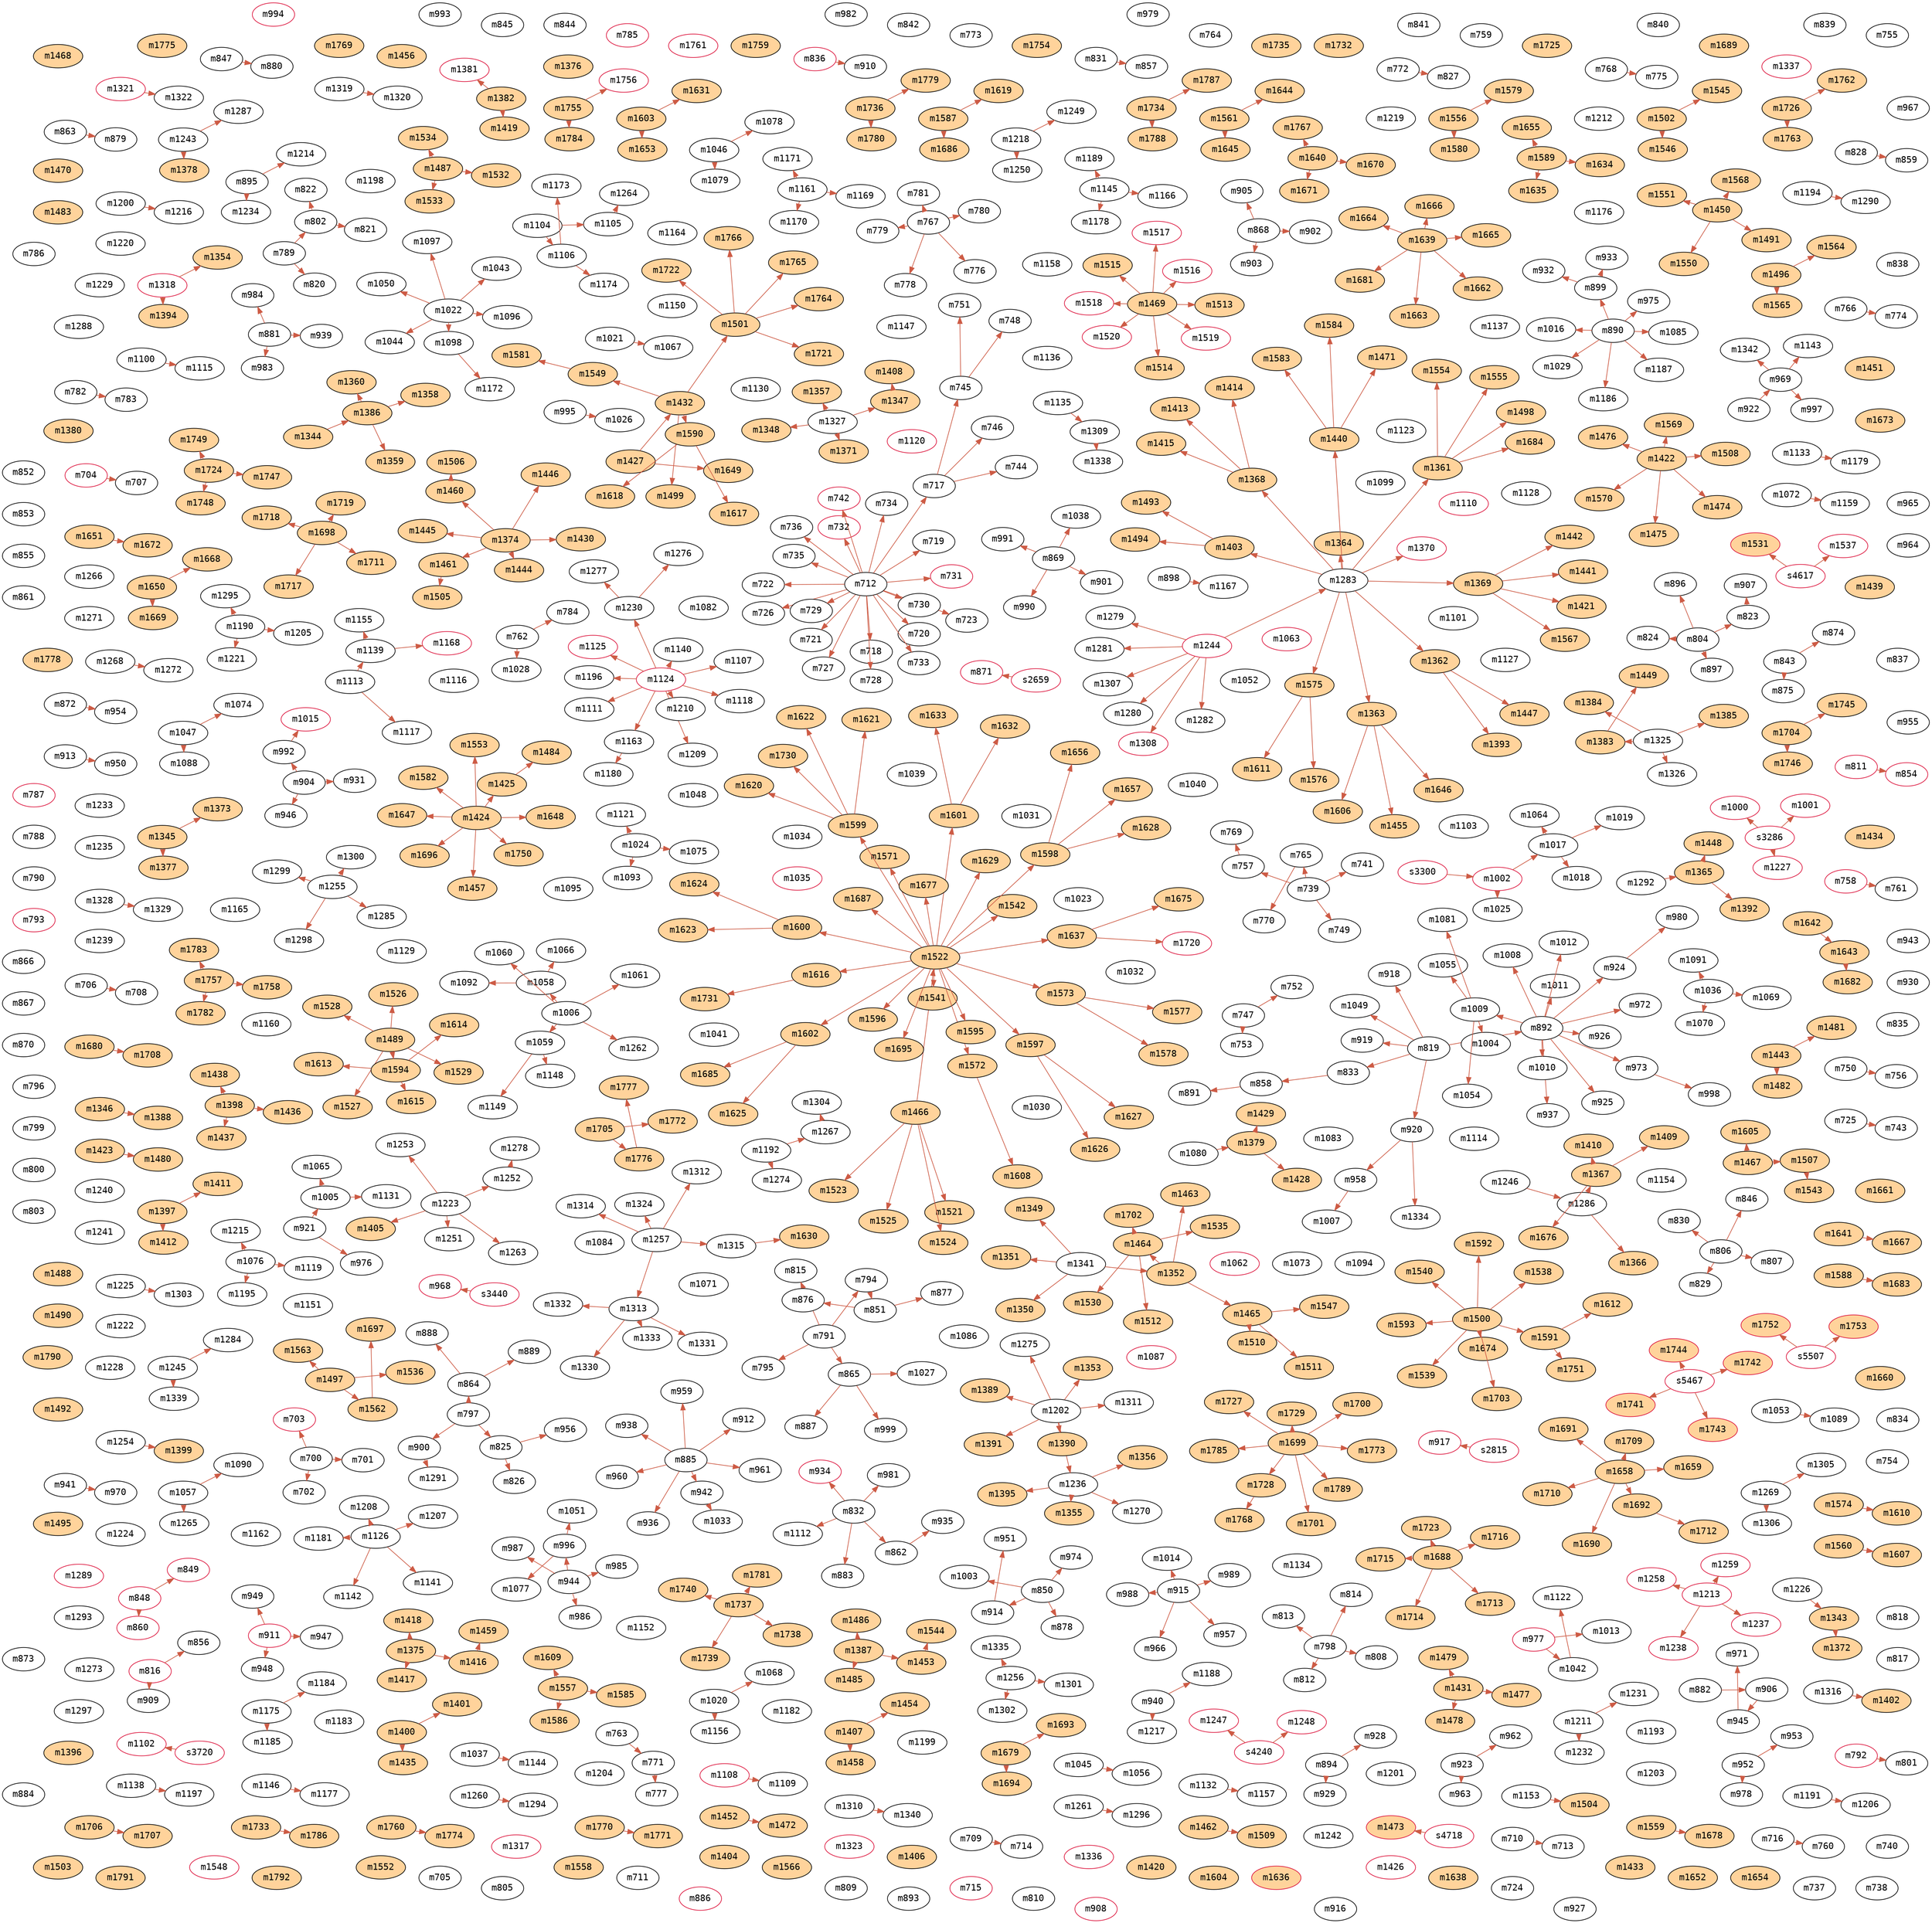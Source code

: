 digraph infections {
	graph [
		charset = "UTF-8",
		layout = fdp
	];
	node [
		fontname="Inconsolata",
		fontcolor = black,
		style = "solid,filled",
		color = black
		fillcolor = white
	];
	edge [
		color = coral3
	];
	m700;
	m701;
	m702;
	m703[color=crimson];
	m704[color=crimson];
	m705;
	m706;
	m707;
	m708;
	m709;
	m710;
	m711;
	m712;
	m713;
	m714;
	m715[color=crimson];
	m716;
	m717;
	m718;
	m719;
	m720;
	m721;
	m722;
	m723;
	m724;
	m725;
	m726;
	m727;
	m728;
	m729;
	m730;
	m731[color=crimson];
	m732[color=crimson];
	m733;
	m734;
	m735;
	m736;
	m737;
	m738;
	m739;
	m740;
	m741;
	m742[color=crimson];
	m743;
	m744;
	m745;
	m746;
	m747;
	m748;
	m749;
	m750;
	m751;
	m752;
	m753;
	m754;
	m755;
	m756;
	m757;
	m758[color=crimson];
	m759;
	m760;
	m761;
	m762;
	m763;
	m764;
	m765;
	m766;
	m767;
	m768;
	m769;
	m770;
	m771;
	m772;
	m773;
	m774;
	m775;
	m776;
	m777;
	m778;
	m779;
	m780;
	m781;
	m782;
	m783;
	m784;
	m785[color=crimson];
	m786;
	m787[color=crimson];
	m788;
	m789;
	m790;
	m791;
	m792[color=crimson];
	m793[color=crimson];
	m794;
	m795;
	m796;
	m797;
	m798;
	m799;
	m800;
	m801;
	m802;
	m803;
	m804;
	m805;
	m806;
	m807;
	m808;
	m809;
	m810;
	m811[color=crimson];
	m812;
	m813;
	m814;
	m815;
	m816[color=crimson];
	m817;
	m818;
	m819;
	m820;
	m821;
	m822;
	m823;
	m824;
	m825;
	m826;
	m827;
	m828;
	m829;
	m830;
	m831;
	m832;
	m833;
	m834;
	m835;
	m836[color=crimson];
	m837;
	m838;
	m839;
	m840;
	m841;
	m842;
	m843;
	m844;
	m845;
	m846;
	m847;
	m848[color=crimson];
	m849[color=crimson];
	m850;
	m851;
	m852;
	m853;
	m854[color=crimson];
	m855;
	m856;
	m857;
	m858;
	m859;
	m860[color=crimson];
	m861;
	m862;
	m863;
	m864;
	m865;
	m866;
	m867;
	m868;
	m869;
	m870;
	m871[color=crimson];
	m872;
	m873;
	m874;
	m875;
	m876;
	m877;
	m878;
	m879;
	m880;
	m881;
	m882;
	m883;
	m884;
	m885;
	m886[color=crimson];
	m887;
	m888;
	m889;
	m890;
	m891;
	m892;
	m893;
	m894;
	m895;
	m896;
	m897;
	m898;
	m899;
	m900;
	m901;
	m902;
	m903;
	m904;
	m905;
	m906;
	m907;
	m908[color=crimson];
	m909;
	m910;
	m911[color=crimson];
	m912;
	m913;
	m914;
	m915;
	m916;
	m917[color=crimson];
	m918;
	m919;
	m920;
	m921;
	m922;
	m923;
	m924;
	m925;
	m926;
	m927;
	m928;
	m929;
	m930;
	m931;
	m932;
	m933;
	m934[color=crimson];
	m935;
	m936;
	m937;
	m938;
	m939;
	m940;
	m941;
	m942;
	m943;
	m944;
	m945;
	m946;
	m947;
	m948;
	m949;
	m950;
	m951;
	m952;
	m953;
	m954;
	m955;
	m956;
	m957;
	m958;
	m959;
	m960;
	m961;
	m962;
	m963;
	m964;
	m965;
	m966;
	m967;
	m968[color=crimson];
	m969;
	m970;
	m971;
	m972;
	m973;
	m974;
	m975;
	m976;
	m977[color=crimson];
	m978;
	m979;
	m980;
	m981;
	m982;
	m983;
	m984;
	m985;
	m986;
	m987;
	m988;
	m989;
	m990;
	m991;
	m992;
	m993;
	m994[color=crimson];
	m995;
	m996;
	m997;
	m998;
	m999;
	m1000[color=crimson];
	m1001[color=crimson];
	m1002[color=crimson];
	m1003;
	m1004;
	m1005;
	m1006;
	m1007;
	m1008;
	m1009;
	m1010;
	m1011;
	m1012;
	m1013;
	m1014;
	m1015[color=crimson];
	m1016;
	m1017;
	m1018;
	m1019;
	m1020;
	m1021;
	m1022;
	m1023;
	m1024;
	m1025;
	m1026;
	m1027;
	m1028;
	m1029;
	m1030;
	m1031;
	m1032;
	m1033;
	m1034;
	m1035[color=crimson];
	m1036;
	m1037;
	m1038;
	m1039;
	m1040;
	m1041;
	m1042;
	m1043;
	m1044;
	m1045;
	m1046;
	m1047;
	m1048;
	m1049;
	m1050;
	m1051;
	m1052;
	m1053;
	m1054;
	m1055;
	m1056;
	m1057;
	m1058;
	m1059;
	m1060;
	m1061;
	m1062[color=crimson];
	m1063[color=crimson];
	m1064;
	m1065;
	m1066;
	m1067;
	m1068;
	m1069;
	m1070;
	m1071;
	m1072;
	m1073;
	m1074;
	m1075;
	m1076;
	m1077;
	m1078;
	m1079;
	m1080;
	m1081;
	m1082;
	m1083;
	m1084;
	m1085;
	m1086;
	m1087[color=crimson];
	m1088;
	m1089;
	m1090;
	m1091;
	m1092;
	m1093;
	m1094;
	m1095;
	m1096;
	m1097;
	m1098;
	m1099;
	m1100;
	m1101;
	m1102[color=crimson];
	m1103;
	m1104;
	m1105;
	m1106;
	m1108[color=crimson];
	m1109;
	m1110[color=crimson];
	m1111;
	m1112;
	m1113;
	m1114;
	m1115;
	m1116;
	m1117;
	m1118;
	m1119;
	m1120[color=crimson];
	m1121;
	m1122;
	m1123;
	m1124[color=crimson];
	m1125[color=crimson];
	m1126;
	m1107;
	m1127;
	m1128;
	m1129;
	m1130;
	m1131;
	m1132;
	m1133;
	m1134;
	m1135;
	m1136;
	m1137;
	m1138;
	m1139;
	m1140;
	m1141;
	m1142;
	m1143;
	m1144;
	m1145;
	m1146;
	m1147;
	m1148;
	m1149;
	m1150;
	m1151;
	m1152;
	m1153;
	m1154;
	m1155;
	m1156;
	m1157;
	m1158;
	m1159;
	m1160;
	m1161;
	m1162;
	m1163;
	m1164;
	m1165;
	m1166;
	m1167;
	m1168[color=crimson];
	m1169;
	m1170;
	m1171;
	m1172;
	m1173;
	m1174;
	m1175;
	m1176;
	m1177;
	m1178;
	m1179;
	m1180;
	m1181;
	m1182;
	m1183;
	m1184;
	m1185;
	m1186;
	m1187;
	m1188;
	m1189;
	m1190;
	m1191;
	m1192;
	m1193;
	m1194;
	m1195;
	m1196;
	m1197;
	m1198;
	m1199;
	m1200;
	m1201;
	m1202;
	m1203;
	m1204;
	m1205;
	m1206;
	m1207;
	m1208;
	m1209;
	m1210;
	m1211;
	m1212;
	m1213[color=crimson];
	m1214;
	m1215;
	m1216;
	m1217;
	m1218;
	m1219;
	m1220;
	m1221;
	m1222;
	m1223;
	m1224;
	m1225;
	m1226;
	m1227[color=crimson];
	m1228;
	m1229;
	m1230;
	m1231;
	m1232;
	m1233;
	m1234;
	m1235;
	m1236;
	m1237[color=crimson];
	m1238[color=crimson];
	m1239;
	m1240;
	m1241;
	m1242;
	m1243;
	m1244[color=crimson];
	m1245;
	m1246;
	m1247[color=crimson];
	m1248[color=crimson];
	m1249;
	m1250;
	m1251;
	m1252;
	m1253;
	m1254;
	m1255;
	m1256;
	m1257;
	m1258[color=crimson];
	m1259[color=crimson];
	m1260;
	m1261;
	m1262;
	m1263;
	m1264;
	m1266;
	m1267;
	m1268;
	m1269;
	m1270;
	m1271;
	m1272;
	m1273;
	m1274;
	m1275;
	m1276;
	m1277;
	m1278;
	m1279;
	m1280;
	m1281;
	m1282;
	m1283;
	m1284;
	m1285;
	m1286;
	m1287;
	m1288;
	m1289[color=crimson];
	m1290;
	m1291;
	m1292;
	m1293;
	m1265;
	m1294;
	m1295;
	m1296;
	m1297;
	m1298;
	m1299;
	m1300;
	m1301;
	m1302;
	m1303;
	m1304;
	m1305;
	m1306;
	m1307;
	m1308[color=crimson];
	m1309;
	m1310;
	m1311;
	m1312;
	m1313;
	m1314;
	m1315;
	m1316;
	m1317[color=crimson];
	m1318[color=crimson];
	m1319;
	m1320;
	m1321[color=crimson];
	m1322;
	m1323[color=crimson];
	m1324;
	m1325;
	m1326;
	m1327;
	m1328;
	m1329;
	m1330;
	m1331;
	m1332;
	m1333;
	m1334;
	m1335;
	m1336[color=crimson];
	m1337[color=crimson];
	m1338;
	m1339;
	m1340;
	m1341;
	m1342;
	m1343[fillcolor=burlywood1];
	m1344[fillcolor=burlywood1];
	m1345[fillcolor=burlywood1];
	m1346[fillcolor=burlywood1];
	m1347[fillcolor=burlywood1];
	m1348[fillcolor=burlywood1];
	m1349[fillcolor=burlywood1];
	m1350[fillcolor=burlywood1];
	m1351[fillcolor=burlywood1];
	m1352[fillcolor=burlywood1];
	m1353[fillcolor=burlywood1];
	m1354[fillcolor=burlywood1];
	m1355[fillcolor=burlywood1];
	m1356[fillcolor=burlywood1];
	m1357[fillcolor=burlywood1];
	m1358[fillcolor=burlywood1];
	m1359[fillcolor=burlywood1];
	m1360[fillcolor=burlywood1];
	m1361[fillcolor=burlywood1];
	m1362[fillcolor=burlywood1];
	m1363[fillcolor=burlywood1];
	m1364[fillcolor=burlywood1];
	m1365[fillcolor=burlywood1];
	m1366[fillcolor=burlywood1];
	m1367[fillcolor=burlywood1];
	m1368[fillcolor=burlywood1];
	m1369[fillcolor=burlywood1];
	m1370[color=crimson];
	m1371[fillcolor=burlywood1];
	m1372[fillcolor=burlywood1];
	m1373[fillcolor=burlywood1];
	m1374[fillcolor=burlywood1];
	m1375[fillcolor=burlywood1];
	m1376[fillcolor=burlywood1];
	m1377[fillcolor=burlywood1];
	m1378[fillcolor=burlywood1];
	m1379[fillcolor=burlywood1];
	m1380[fillcolor=burlywood1];
	m1381[color=crimson];
	m1382[fillcolor=burlywood1];
	m1383[fillcolor=burlywood1];
	m1384[fillcolor=burlywood1];
	m1385[fillcolor=burlywood1];
	m1386[fillcolor=burlywood1];
	m1387[fillcolor=burlywood1];
	m1388[fillcolor=burlywood1];
	m1389[fillcolor=burlywood1];
	m1390[fillcolor=burlywood1];
	m1391[fillcolor=burlywood1];
	m1392[fillcolor=burlywood1];
	m1393[fillcolor=burlywood1];
	m1394[fillcolor=burlywood1];
	m1395[fillcolor=burlywood1];
	m1396[fillcolor=burlywood1];
	m1397[fillcolor=burlywood1];
	m1398[fillcolor=burlywood1];
	m1399[fillcolor=burlywood1];
	m1400[fillcolor=burlywood1];
	m1401[fillcolor=burlywood1];
	m1402[fillcolor=burlywood1];
	m1403[fillcolor=burlywood1];
	m1404[fillcolor=burlywood1];
	m1405[fillcolor=burlywood1];
	m1406[fillcolor=burlywood1];
	m1407[fillcolor=burlywood1];
	m1408[fillcolor=burlywood1];
	m1409[fillcolor=burlywood1];
	m1410[fillcolor=burlywood1];
	m1411[fillcolor=burlywood1];
	m1412[fillcolor=burlywood1];
	m1413[fillcolor=burlywood1];
	m1414[fillcolor=burlywood1];
	m1415[fillcolor=burlywood1];
	m1416[fillcolor=burlywood1];
	m1417[fillcolor=burlywood1];
	m1418[fillcolor=burlywood1];
	m1419[fillcolor=burlywood1];
	m1420[fillcolor=burlywood1];
	m1421[fillcolor=burlywood1];
	m1422[fillcolor=burlywood1];
	m1423[fillcolor=burlywood1];
	m1424[fillcolor=burlywood1];
	m1425[fillcolor=burlywood1];
	m1426[color=crimson];
	m1427[fillcolor=burlywood1];
	m1428[fillcolor=burlywood1];
	m1429[fillcolor=burlywood1];
	m1430[fillcolor=burlywood1];
	m1431[fillcolor=burlywood1];
	m1432[fillcolor=burlywood1];
	m1433[fillcolor=burlywood1];
	m1434[fillcolor=burlywood1];
	m1435[fillcolor=burlywood1];
	m1436[fillcolor=burlywood1];
	m1437[fillcolor=burlywood1];
	m1438[fillcolor=burlywood1];
	m1439[fillcolor=burlywood1];
	m1440[fillcolor=burlywood1];
	m1441[fillcolor=burlywood1];
	m1442[fillcolor=burlywood1];
	m1443[fillcolor=burlywood1];
	m1444[fillcolor=burlywood1];
	m1445[fillcolor=burlywood1];
	m1446[fillcolor=burlywood1];
	m1447[fillcolor=burlywood1];
	m1448[fillcolor=burlywood1];
	m1449[fillcolor=burlywood1];
	m1450[fillcolor=burlywood1];
	m1451[fillcolor=burlywood1];
	m1452[fillcolor=burlywood1];
	m1453[fillcolor=burlywood1];
	m1454[fillcolor=burlywood1];
	m1455[fillcolor=burlywood1];
	m1456[fillcolor=burlywood1];
	m1457[fillcolor=burlywood1];
	m1458[fillcolor=burlywood1];
	m1459[fillcolor=burlywood1];
	m1460[fillcolor=burlywood1];
	m1461[fillcolor=burlywood1];
	m1462[fillcolor=burlywood1];
	m1463[fillcolor=burlywood1];
	m1464[fillcolor=burlywood1];
	m1465[fillcolor=burlywood1];
	m1466[fillcolor=burlywood1];
	m1467[fillcolor=burlywood1];
	m1468[fillcolor=burlywood1];
	m1469[fillcolor=burlywood1];
	m1470[fillcolor=burlywood1];
	m1471[fillcolor=burlywood1];
	m1472[fillcolor=burlywood1];
	m1473[color=crimson,fillcolor=burlywood1];
	m1474[fillcolor=burlywood1];
	m1475[fillcolor=burlywood1];
	m1476[fillcolor=burlywood1];
	m1477[fillcolor=burlywood1];
	m1478[fillcolor=burlywood1];
	m1479[fillcolor=burlywood1];
	m1480[fillcolor=burlywood1];
	m1481[fillcolor=burlywood1];
	m1482[fillcolor=burlywood1];
	m1483[fillcolor=burlywood1];
	m1484[fillcolor=burlywood1];
	m1485[fillcolor=burlywood1];
	m1486[fillcolor=burlywood1];
	m1487[fillcolor=burlywood1];
	m1488[fillcolor=burlywood1];
	m1489[fillcolor=burlywood1];
	m1490[fillcolor=burlywood1];
	m1491[fillcolor=burlywood1];
	m1492[fillcolor=burlywood1];
	m1493[fillcolor=burlywood1];
	m1494[fillcolor=burlywood1];
	m1495[fillcolor=burlywood1];
	m1496[fillcolor=burlywood1];
	m1497[fillcolor=burlywood1];
	m1498[fillcolor=burlywood1];
	m1499[fillcolor=burlywood1];
	m1500[fillcolor=burlywood1];
	m1501[fillcolor=burlywood1];
	m1502[fillcolor=burlywood1];
	m1503[fillcolor=burlywood1];
	m1504[fillcolor=burlywood1];
	m1505[fillcolor=burlywood1];
	m1506[fillcolor=burlywood1];
	m1507[fillcolor=burlywood1];
	m1508[fillcolor=burlywood1];
	m1509[fillcolor=burlywood1];
	m1510[fillcolor=burlywood1];
	m1511[fillcolor=burlywood1];
	m1512[fillcolor=burlywood1];
	m1513[fillcolor=burlywood1];
	m1514[fillcolor=burlywood1];
	m1515[fillcolor=burlywood1];
	m1516[color=crimson];
	m1517[color=crimson];
	m1518[color=crimson];
	m1519[color=crimson];
	m1520[color=crimson];
	m1521[fillcolor=burlywood1];
	m1522[fillcolor=burlywood1];
	m1523[fillcolor=burlywood1];
	m1524[fillcolor=burlywood1];
	m1525[fillcolor=burlywood1];
	m1526[fillcolor=burlywood1];
	m1527[fillcolor=burlywood1];
	m1528[fillcolor=burlywood1];
	m1529[fillcolor=burlywood1];
	m1530[fillcolor=burlywood1];
	m1531[color=crimson,fillcolor=burlywood1];
	m1532[fillcolor=burlywood1];
	m1533[fillcolor=burlywood1];
	m1534[fillcolor=burlywood1];
	m1535[fillcolor=burlywood1];
	m1536[fillcolor=burlywood1];
	m1537[color=crimson];
	m1538[fillcolor=burlywood1];
	m1539[fillcolor=burlywood1];
	m1540[fillcolor=burlywood1];
	m1541[fillcolor=burlywood1];
	m1542[fillcolor=burlywood1];
	m1543[fillcolor=burlywood1];
	m1544[fillcolor=burlywood1];
	m1545[fillcolor=burlywood1];
	m1546[fillcolor=burlywood1];
	m1547[fillcolor=burlywood1];
	m1548[color=crimson];
	m1549[fillcolor=burlywood1];
	m1550[fillcolor=burlywood1];
	m1551[fillcolor=burlywood1];
	m1552[fillcolor=burlywood1];
	m1553[fillcolor=burlywood1];
	m1554[fillcolor=burlywood1];
	m1555[fillcolor=burlywood1];
	m1556[fillcolor=burlywood1];
	m1557[fillcolor=burlywood1];
	m1558[fillcolor=burlywood1];
	m1559[fillcolor=burlywood1];
	m1560[fillcolor=burlywood1];
	m1561[fillcolor=burlywood1];
	m1562[fillcolor=burlywood1];
	m1563[fillcolor=burlywood1];
	m1564[fillcolor=burlywood1];
	m1565[fillcolor=burlywood1];
	m1566[fillcolor=burlywood1];
	m1567[fillcolor=burlywood1];
	m1568[fillcolor=burlywood1];
	m1569[fillcolor=burlywood1];
	m1570[fillcolor=burlywood1];
	m1571[fillcolor=burlywood1];
	m1572[fillcolor=burlywood1];
	m1573[fillcolor=burlywood1];
	m1574[fillcolor=burlywood1];
	m1575[fillcolor=burlywood1];
	m1576[fillcolor=burlywood1];
	m1577[fillcolor=burlywood1];
	m1578[fillcolor=burlywood1];
	m1579[fillcolor=burlywood1];
	m1580[fillcolor=burlywood1];
	m1581[fillcolor=burlywood1];
	m1582[fillcolor=burlywood1];
	m1583[fillcolor=burlywood1];
	m1584[fillcolor=burlywood1];
	m1585[fillcolor=burlywood1];
	m1586[fillcolor=burlywood1];
	m1587[fillcolor=burlywood1];
	m1588[fillcolor=burlywood1];
	m1589[fillcolor=burlywood1];
	m1590[fillcolor=burlywood1];
	m1591[fillcolor=burlywood1];
	m1592[fillcolor=burlywood1];
	m1593[fillcolor=burlywood1];
	m1594[fillcolor=burlywood1];
	m1595[fillcolor=burlywood1];
	m1596[fillcolor=burlywood1];
	m1597[fillcolor=burlywood1];
	m1598[fillcolor=burlywood1];
	m1599[fillcolor=burlywood1];
	m1600[fillcolor=burlywood1];
	m1601[fillcolor=burlywood1];
	m1602[fillcolor=burlywood1];
	m1603[fillcolor=burlywood1];
	m1604[fillcolor=burlywood1];
	m1605[fillcolor=burlywood1];
	m1606[fillcolor=burlywood1];
	m1607[fillcolor=burlywood1];
	m1608[fillcolor=burlywood1];
	m1609[fillcolor=burlywood1];
	m1610[fillcolor=burlywood1];
	m1611[fillcolor=burlywood1];
	m1612[fillcolor=burlywood1];
	m1613[fillcolor=burlywood1];
	m1614[fillcolor=burlywood1];
	m1615[fillcolor=burlywood1];
	m1616[fillcolor=burlywood1];
	m1617[fillcolor=burlywood1];
	m1618[fillcolor=burlywood1];
	m1619[fillcolor=burlywood1];
	m1620[fillcolor=burlywood1];
	m1621[fillcolor=burlywood1];
	m1622[fillcolor=burlywood1];
	m1623[fillcolor=burlywood1];
	m1624[fillcolor=burlywood1];
	m1625[fillcolor=burlywood1];
	m1626[fillcolor=burlywood1];
	m1627[fillcolor=burlywood1];
	m1628[fillcolor=burlywood1];
	m1629[fillcolor=burlywood1];
	m1630[fillcolor=burlywood1];
	m1631[fillcolor=burlywood1];
	m1632[fillcolor=burlywood1];
	m1633[fillcolor=burlywood1];
	m1634[fillcolor=burlywood1];
	m1635[fillcolor=burlywood1];
	m1636[color=crimson,fillcolor=burlywood1];
	m1637[fillcolor=burlywood1];
	m1638[fillcolor=burlywood1];
	m1639[fillcolor=burlywood1];
	m1640[fillcolor=burlywood1];
	m1641[fillcolor=burlywood1];
	m1642[fillcolor=burlywood1];
	m1643[fillcolor=burlywood1];
	m1644[fillcolor=burlywood1];
	m1645[fillcolor=burlywood1];
	m1646[fillcolor=burlywood1];
	m1647[fillcolor=burlywood1];
	m1648[fillcolor=burlywood1];
	m1649[fillcolor=burlywood1];
	m1650[fillcolor=burlywood1];
	m1651[fillcolor=burlywood1];
	m1652[fillcolor=burlywood1];
	m1653[fillcolor=burlywood1];
	m1654[fillcolor=burlywood1];
	m1655[fillcolor=burlywood1];
	m1656[fillcolor=burlywood1];
	m1657[fillcolor=burlywood1];
	m1658[fillcolor=burlywood1];
	m1659[fillcolor=burlywood1];
	m1660[fillcolor=burlywood1];
	m1661[fillcolor=burlywood1];
	m1662[fillcolor=burlywood1];
	m1663[fillcolor=burlywood1];
	m1664[fillcolor=burlywood1];
	m1665[fillcolor=burlywood1];
	m1666[fillcolor=burlywood1];
	m1667[fillcolor=burlywood1];
	m1668[fillcolor=burlywood1];
	m1669[fillcolor=burlywood1];
	m1670[fillcolor=burlywood1];
	m1671[fillcolor=burlywood1];
	m1672[fillcolor=burlywood1];
	m1673[fillcolor=burlywood1];
	m1674[fillcolor=burlywood1];
	m1675[fillcolor=burlywood1];
	m1676[fillcolor=burlywood1];
	m1677[fillcolor=burlywood1];
	m1678[fillcolor=burlywood1];
	m1679[fillcolor=burlywood1];
	m1680[fillcolor=burlywood1];
	m1681[fillcolor=burlywood1];
	m1682[fillcolor=burlywood1];
	m1683[fillcolor=burlywood1];
	m1684[fillcolor=burlywood1];
	m1685[fillcolor=burlywood1];
	m1686[fillcolor=burlywood1];
	m1687[fillcolor=burlywood1];
	m1688[fillcolor=burlywood1];
	m1689[fillcolor=burlywood1];
	m1690[fillcolor=burlywood1];
	m1691[fillcolor=burlywood1];
	m1692[fillcolor=burlywood1];
	m1693[fillcolor=burlywood1];
	m1694[fillcolor=burlywood1];
	m1695[fillcolor=burlywood1];
	m1696[fillcolor=burlywood1];
	m1697[fillcolor=burlywood1];
	m1698[fillcolor=burlywood1];
	m1699[fillcolor=burlywood1];
	m1700[fillcolor=burlywood1];
	m1701[fillcolor=burlywood1];
	m1702[fillcolor=burlywood1];
	m1703[fillcolor=burlywood1];
	m1704[fillcolor=burlywood1];
	m1705[fillcolor=burlywood1];
	m1706[fillcolor=burlywood1];
	m1707[fillcolor=burlywood1];
	m1708[fillcolor=burlywood1];
	m1709[fillcolor=burlywood1];
	m1710[fillcolor=burlywood1];
	m1711[fillcolor=burlywood1];
	m1712[fillcolor=burlywood1];
	m1713[fillcolor=burlywood1];
	m1714[fillcolor=burlywood1];
	m1715[fillcolor=burlywood1];
	m1716[fillcolor=burlywood1];
	m1717[fillcolor=burlywood1];
	m1718[fillcolor=burlywood1];
	m1719[fillcolor=burlywood1];
	m1720[color=crimson];
	m1721[fillcolor=burlywood1];
	m1722[fillcolor=burlywood1];
	m1723[fillcolor=burlywood1];
	m1724[fillcolor=burlywood1];
	m1725[fillcolor=burlywood1];
	m1726[fillcolor=burlywood1];
	m1727[fillcolor=burlywood1];
	m1728[fillcolor=burlywood1];
	m1729[fillcolor=burlywood1];
	m1730[fillcolor=burlywood1];
	m1731[fillcolor=burlywood1];
	m1732[fillcolor=burlywood1];
	m1733[fillcolor=burlywood1];
	m1734[fillcolor=burlywood1];
	m1735[fillcolor=burlywood1];
	m1736[fillcolor=burlywood1];
	m1737[fillcolor=burlywood1];
	m1738[fillcolor=burlywood1];
	m1739[fillcolor=burlywood1];
	m1740[fillcolor=burlywood1];
	m1741[color=crimson,fillcolor=burlywood1];
	m1742[color=crimson,fillcolor=burlywood1];
	m1743[color=crimson,fillcolor=burlywood1];
	m1744[color=crimson,fillcolor=burlywood1];
	m1745[fillcolor=burlywood1];
	m1746[fillcolor=burlywood1];
	m1747[fillcolor=burlywood1];
	m1748[fillcolor=burlywood1];
	m1749[fillcolor=burlywood1];
	m1750[fillcolor=burlywood1];
	m1751[fillcolor=burlywood1];
	m1752[color=crimson,fillcolor=burlywood1];
	m1753[color=crimson,fillcolor=burlywood1];
	m1754[fillcolor=burlywood1];
	m1755[fillcolor=burlywood1];
	m1756[color=crimson];
	m1757[fillcolor=burlywood1];
	m1758[fillcolor=burlywood1];
	m1759[fillcolor=burlywood1];
	m1760[fillcolor=burlywood1];
	m1761[color=crimson];
	m1762[fillcolor=burlywood1];
	m1763[fillcolor=burlywood1];
	m1764[fillcolor=burlywood1];
	m1765[fillcolor=burlywood1];
	m1766[fillcolor=burlywood1];
	m1767[fillcolor=burlywood1];
	m1768[fillcolor=burlywood1];
	m1769[fillcolor=burlywood1];
	m1770[fillcolor=burlywood1];
	m1771[fillcolor=burlywood1];
	m1772[fillcolor=burlywood1];
	m1773[fillcolor=burlywood1];
	m1774[fillcolor=burlywood1];
	m1775[fillcolor=burlywood1];
	m1776[fillcolor=burlywood1];
	m1777[fillcolor=burlywood1];
	m1778[fillcolor=burlywood1];
	m1779[fillcolor=burlywood1];
	m1780[fillcolor=burlywood1];
	m1781[fillcolor=burlywood1];
	m1782[fillcolor=burlywood1];
	m1783[fillcolor=burlywood1];
	m1784[fillcolor=burlywood1];
	m1785[fillcolor=burlywood1];
	m1786[fillcolor=burlywood1];
	m1787[fillcolor=burlywood1];
	m1788[fillcolor=burlywood1];
	m1789[fillcolor=burlywood1];
	m1790[fillcolor=burlywood1];
	m1791[fillcolor=burlywood1];
	m1792[fillcolor=burlywood1];
	s2659[color=crimson];
	s2815[color=crimson];
	s3286[color=crimson];
	s3300[color=crimson];
	s3440[color=crimson];
	s3720[color=crimson];
	s4240[color=crimson];
	s4617[color=crimson];
	s4718[color=crimson];
	s5467[color=crimson];
	s5507[color=crimson];
	m700->m701;
	m700->m702;
	m700->m703;
	m704->m707;
	m706->m708;
	m710->m713;
	m709->m714;
	m712->m717;
	m712->m718;
	m712->m719;
	m712->m720;
	m712->m721;
	m712->m722;
	m712->m723;
	m712->m726;
	m712->m727;
	m712->m728;
	m712->m729;
	m712->m730;
	m712->m731;
	m712->m732;
	m712->m733;
	m712->m734;
	m712->m735;
	m712->m736;
	m739->m741;
	m712->m742;
	m725->m743;
	m717->m744;
	m717->m745;
	m717->m746;
	m745->m748;
	m739->m749;
	m745->m751;
	m747->m752;
	m747->m753;
	m750->m756;
	m739->m757;
	m716->m760;
	m758->m761;
	m739->m765;
	m757->m769;
	m765->m770;
	m763->m771;
	m766->m774;
	m768->m775;
	m767->m776;
	m771->m777;
	m767->m778;
	m767->m779;
	m767->m780;
	m767->m781;
	m782->m783;
	m762->m784;
	m791->m794;
	m791->m795;
	m792->m801;
	m789->m802;
	m806->m807;
	m798->m808;
	m798->m812;
	m798->m813;
	m798->m814;
	m791->m815;
	m789->m820;
	m802->m821;
	m802->m822;
	m804->m823;
	m804->m824;
	m797->m825;
	m825->m826;
	m772->m827;
	m806->m829;
	m806->m830;
	m819->m833;
	m806->m846;
	m848->m849;
	m794->m851;
	m811->m854;
	m816->m856;
	m831->m857;
	m833->m858;
	m828->m859;
	m848->m860;
	m832->m862;
	m797->m864;
	m791->m865;
	s2659->m871;
	m843->m874;
	m843->m875;
	m851->m876;
	m851->m877;
	m850->m878;
	m863->m879;
	m847->m880;
	m832->m883;
	m865->m887;
	m864->m888;
	m864->m889;
	m858->m891;
	m819->m892;
	m804->m896;
	m804->m897;
	m890->m899;
	m797->m900;
	m869->m901;
	m868->m902;
	m868->m903;
	m868->m905;
	m882->m906;
	m823->m907;
	m816->m909;
	m836->m910;
	m885->m912;
	m850->m914;
	s2815->m917;
	m819->m918;
	m819->m919;
	m819->m920;
	m892->m924;
	m892->m925;
	m892->m926;
	m894->m928;
	m894->m929;
	m904->m931;
	m899->m932;
	m899->m933;
	m832->m934;
	m862->m935;
	m885->m936;
	m892->m937;
	m885->m938;
	m881->m939;
	m885->m942;
	m906->m945;
	m904->m946;
	m911->m947;
	m911->m948;
	m911->m949;
	m913->m950;
	m914->m951;
	m952->m953;
	m872->m954;
	m825->m956;
	m915->m957;
	m920->m958;
	m885->m959;
	m885->m960;
	m885->m961;
	m923->m962;
	m923->m963;
	m915->m966;
	s3440->m968;
	m922->m969;
	m941->m970;
	m945->m971;
	m892->m972;
	m892->m973;
	m850->m974;
	m890->m975;
	m921->m976;
	m952->m978;
	m924->m980;
	m832->m981;
	m881->m983;
	m881->m984;
	m944->m985;
	m944->m986;
	m944->m987;
	m915->m988;
	m915->m989;
	m869->m990;
	m869->m991;
	m904->m992;
	m944->m996;
	m969->m997;
	m973->m998;
	m865->m999;
	s3286->m1000;
	s3286->m1001;
	s3300->m1002;
	m850->m1003;
	m1009->m1004;
	m921->m1005;
	m958->m1007;
	m892->m1008;
	m892->m1009;
	m892->m1010;
	m892->m1011;
	m892->m1012;
	m977->m1013;
	m915->m1014;
	m992->m1015;
	m890->m1016;
	m1002->m1017;
	m1017->m1018;
	m1017->m1019;
	m1002->m1025;
	m995->m1026;
	m865->m1027;
	m762->m1028;
	m890->m1029;
	m942->m1033;
	m869->m1038;
	m977->m1042;
	m1022->m1043;
	m1022->m1044;
	m819->m1049;
	m1022->m1050;
	m996->m1051;
	m1009->m1054;
	m1009->m1055;
	m1045->m1056;
	m1006->m1058;
	m1006->m1059;
	m1006->m1060;
	m1006->m1061;
	m1017->m1064;
	m1005->m1065;
	m1058->m1066;
	m1021->m1067;
	m1020->m1068;
	m1036->m1069;
	m1036->m1070;
	m1047->m1074;
	m1024->m1075;
	m996->m1077;
	m1046->m1078;
	m1046->m1079;
	m1009->m1081;
	m890->m1085;
	m1047->m1088;
	m1053->m1089;
	m1057->m1090;
	m1036->m1091;
	m1058->m1092;
	m1024->m1093;
	m1022->m1096;
	m1022->m1097;
	m1022->m1098;
	s3720->m1102;
	m1104->m1105;
	m1104->m1106;
	m1108->m1109;
	m1124->m1111;
	m832->m1112;
	m1100->m1115;
	m1113->m1117;
	m1124->m1118;
	m1076->m1119;
	m1024->m1121;
	m1042->m1122;
	m1124->m1125;
	m1124->m1107;
	m1005->m1131;
	m1113->m1139;
	m1124->m1140;
	m1126->m1141;
	m1126->m1142;
	m969->m1143;
	m1037->m1144;
	m1059->m1148;
	m1059->m1149;
	m1139->m1155;
	m1020->m1156;
	m1132->m1157;
	m1072->m1159;
	m1124->m1163;
	m1145->m1166;
	m898->m1167;
	m1139->m1168;
	m1161->m1169;
	m1161->m1170;
	m1161->m1171;
	m1098->m1172;
	m1106->m1173;
	m1106->m1174;
	m1146->m1177;
	m1145->m1178;
	m1133->m1179;
	m1163->m1180;
	m1126->m1181;
	m1175->m1184;
	m1175->m1185;
	m890->m1186;
	m890->m1187;
	m940->m1188;
	m1145->m1189;
	m1076->m1195;
	m1124->m1196;
	m1138->m1197;
	m1190->m1205;
	m1191->m1206;
	m1126->m1207;
	m1126->m1208;
	m1124->m1209;
	m1124->m1210;
	m895->m1214;
	m1076->m1215;
	m1200->m1216;
	m940->m1217;
	m1190->m1221;
	s3286->m1227;
	m1124->m1230;
	m1211->m1231;
	m1211->m1232;
	m895->m1234;
	m1202->m1236;
	m1213->m1237;
	m1213->m1238;
	s4240->m1247;
	s4240->m1248;
	m1218->m1249;
	m1218->m1250;
	m1223->m1251;
	m1223->m1252;
	m1223->m1253;
	m1213->m1258;
	m1213->m1259;
	m1006->m1262;
	m1223->m1263;
	m1105->m1264;
	m1192->m1267;
	m1236->m1270;
	m1268->m1272;
	m1192->m1274;
	m1202->m1275;
	m1230->m1276;
	m1230->m1277;
	m1252->m1278;
	m1244->m1279;
	m1244->m1280;
	m1244->m1281;
	m1244->m1282;
	m1244->m1283;
	m1245->m1284;
	m1255->m1285;
	m1246->m1286;
	m1243->m1287;
	m1194->m1290;
	m900->m1291;
	m1057->m1265;
	m1260->m1294;
	m1190->m1295;
	m1261->m1296;
	m1255->m1298;
	m1255->m1299;
	m1255->m1300;
	m1256->m1301;
	m1256->m1302;
	m1225->m1303;
	m1267->m1304;
	m1269->m1305;
	m1269->m1306;
	m1244->m1307;
	m1244->m1308;
	m1135->m1309;
	m1202->m1311;
	m1257->m1312;
	m1257->m1313;
	m1257->m1314;
	m1257->m1315;
	m1319->m1320;
	m1321->m1322;
	m1257->m1324;
	m1325->m1326;
	m1328->m1329;
	m1313->m1330;
	m1313->m1331;
	m1313->m1332;
	m1313->m1333;
	m920->m1334;
	m1256->m1335;
	m1309->m1338;
	m1245->m1339;
	m1310->m1340;
	m969->m1342;
	m1226->m1343;
	m1327->m1347;
	m1327->m1348;
	m1341->m1349;
	m1341->m1350;
	m1341->m1351;
	m1341->m1352;
	m1202->m1353;
	m1318->m1354;
	m1236->m1355;
	m1236->m1356;
	m1327->m1357;
	m1386->m1358;
	m1386->m1359;
	m1386->m1360;
	m1283->m1361;
	m1283->m1362;
	m1283->m1363;
	m1283->m1364;
	m1292->m1365;
	m1286->m1366;
	m1286->m1367;
	m1283->m1368;
	m1283->m1369;
	m1283->m1370;
	m1327->m1371;
	m1343->m1372;
	m1345->m1373;
	m1345->m1377;
	m1243->m1378;
	m1080->m1379;
	m1382->m1381;
	m1325->m1383;
	m1325->m1384;
	m1325->m1385;
	m1344->m1386;
	m1346->m1388;
	m1202->m1389;
	m1202->m1390;
	m1202->m1391;
	m1365->m1392;
	m1362->m1393;
	m1318->m1394;
	m1236->m1395;
	m1254->m1399;
	m1400->m1401;
	m1316->m1402;
	m1283->m1403;
	m1223->m1405;
	m1347->m1408;
	m1367->m1409;
	m1367->m1410;
	m1397->m1411;
	m1397->m1412;
	m1368->m1413;
	m1368->m1414;
	m1368->m1415;
	m1375->m1416;
	m1375->m1417;
	m1375->m1418;
	m1382->m1419;
	m1369->m1421;
	m1424->m1425;
	m1379->m1428;
	m1379->m1429;
	m1374->m1430;
	m1427->m1432;
	m1400->m1435;
	m1398->m1436;
	m1398->m1437;
	m1398->m1438;
	m1283->m1440;
	m1369->m1441;
	m1369->m1442;
	m1374->m1444;
	m1374->m1445;
	m1374->m1446;
	m1362->m1447;
	m1365->m1448;
	m1383->m1449;
	m1387->m1453;
	m1407->m1454;
	m1363->m1455;
	m1424->m1457;
	m1407->m1458;
	m1416->m1459;
	m1374->m1460;
	m1374->m1461;
	m1352->m1463;
	m1352->m1464;
	m1352->m1465;
	m1440->m1471;
	m1452->m1472;
	s4718->m1473;
	m1422->m1474;
	m1422->m1475;
	m1422->m1476;
	m1431->m1477;
	m1431->m1478;
	m1431->m1479;
	m1423->m1480;
	m1443->m1481;
	m1443->m1482;
	m1425->m1484;
	m1387->m1485;
	m1387->m1486;
	m1450->m1491;
	m1403->m1493;
	m1403->m1494;
	m1361->m1498;
	m1432->m1499;
	m1432->m1501;
	m1153->m1504;
	m1461->m1505;
	m1460->m1506;
	m1467->m1507;
	m1422->m1508;
	m1462->m1509;
	m1465->m1510;
	m1465->m1511;
	m1464->m1512;
	m1469->m1513;
	m1469->m1514;
	m1469->m1515;
	m1469->m1516;
	m1469->m1517;
	m1469->m1518;
	m1469->m1519;
	m1469->m1520;
	m1466->m1521;
	m1466->m1522;
	m1466->m1523;
	m1466->m1524;
	m1466->m1525;
	m1489->m1526;
	m1489->m1527;
	m1489->m1528;
	m1489->m1529;
	m1464->m1530;
	s4617->m1531;
	m1487->m1532;
	m1487->m1533;
	m1487->m1534;
	m1464->m1535;
	m1497->m1536;
	s4617->m1537;
	m1500->m1538;
	m1500->m1539;
	m1500->m1540;
	m1522->m1541;
	m1522->m1542;
	m1507->m1543;
	m1453->m1544;
	m1502->m1545;
	m1502->m1546;
	m1465->m1547;
	m1432->m1549;
	m1450->m1550;
	m1450->m1551;
	m1424->m1553;
	m1361->m1554;
	m1361->m1555;
	m1497->m1562;
	m1497->m1563;
	m1496->m1564;
	m1496->m1565;
	m1369->m1567;
	m1450->m1568;
	m1422->m1569;
	m1422->m1570;
	m1522->m1571;
	m1522->m1572;
	m1522->m1573;
	m1283->m1575;
	m1575->m1576;
	m1573->m1577;
	m1573->m1578;
	m1556->m1579;
	m1556->m1580;
	m1549->m1581;
	m1424->m1582;
	m1440->m1583;
	m1440->m1584;
	m1557->m1585;
	m1557->m1586;
	m1432->m1590;
	m1500->m1591;
	m1500->m1592;
	m1500->m1593;
	m1489->m1594;
	m1522->m1595;
	m1522->m1596;
	m1522->m1597;
	m1522->m1598;
	m1522->m1599;
	m1522->m1600;
	m1522->m1601;
	m1522->m1602;
	m1467->m1605;
	m1363->m1606;
	m1560->m1607;
	m1572->m1608;
	m1557->m1609;
	m1574->m1610;
	m1575->m1611;
	m1591->m1612;
	m1594->m1613;
	m1594->m1614;
	m1594->m1615;
	m1522->m1616;
	m1590->m1617;
	m1590->m1618;
	m1587->m1619;
	m1599->m1620;
	m1599->m1621;
	m1599->m1622;
	m1600->m1623;
	m1600->m1624;
	m1602->m1625;
	m1597->m1626;
	m1597->m1627;
	m1598->m1628;
	m1522->m1629;
	m1315->m1630;
	m1603->m1631;
	m1601->m1632;
	m1601->m1633;
	m1589->m1634;
	m1589->m1635;
	m1522->m1637;
	m1642->m1643;
	m1561->m1644;
	m1561->m1645;
	m1363->m1646;
	m1424->m1647;
	m1424->m1648;
	m1427->m1649;
	m1603->m1653;
	m1589->m1655;
	m1598->m1656;
	m1598->m1657;
	m1658->m1659;
	m1639->m1662;
	m1639->m1663;
	m1639->m1664;
	m1639->m1665;
	m1639->m1666;
	m1641->m1667;
	m1650->m1668;
	m1650->m1669;
	m1640->m1670;
	m1640->m1671;
	m1651->m1672;
	m1500->m1674;
	m1637->m1675;
	m1367->m1676;
	m1522->m1677;
	m1559->m1678;
	m1639->m1681;
	m1643->m1682;
	m1588->m1683;
	m1361->m1684;
	m1602->m1685;
	m1587->m1686;
	m1522->m1687;
	m1658->m1690;
	m1658->m1691;
	m1658->m1692;
	m1679->m1693;
	m1679->m1694;
	m1522->m1695;
	m1424->m1696;
	m1562->m1697;
	m1699->m1700;
	m1699->m1701;
	m1464->m1702;
	m1500->m1703;
	m1706->m1707;
	m1680->m1708;
	m1658->m1709;
	m1658->m1710;
	m1698->m1711;
	m1692->m1712;
	m1688->m1713;
	m1688->m1714;
	m1688->m1715;
	m1688->m1716;
	m1698->m1717;
	m1698->m1718;
	m1698->m1719;
	m1637->m1720;
	m1501->m1721;
	m1501->m1722;
	m1688->m1723;
	m1699->m1727;
	m1699->m1728;
	m1699->m1729;
	m1599->m1730;
	m1616->m1731;
	m1737->m1738;
	m1737->m1739;
	m1737->m1740;
	s5467->m1741;
	s5467->m1742;
	s5467->m1743;
	s5467->m1744;
	m1704->m1745;
	m1704->m1746;
	m1724->m1747;
	m1724->m1748;
	m1724->m1749;
	m1424->m1750;
	m1591->m1751;
	s5507->m1752;
	s5507->m1753;
	m1755->m1756;
	m1757->m1758;
	m1726->m1762;
	m1726->m1763;
	m1501->m1764;
	m1501->m1765;
	m1501->m1766;
	m1640->m1767;
	m1728->m1768;
	m1770->m1771;
	m1705->m1772;
	m1699->m1773;
	m1760->m1774;
	m1705->m1776;
	m1776->m1777;
	m1736->m1779;
	m1736->m1780;
	m1737->m1781;
	m1757->m1782;
	m1757->m1783;
	m1755->m1784;
	m1699->m1785;
	m1733->m1786;
	m1734->m1787;
	m1734->m1788;
	m1699->m1789;
}
